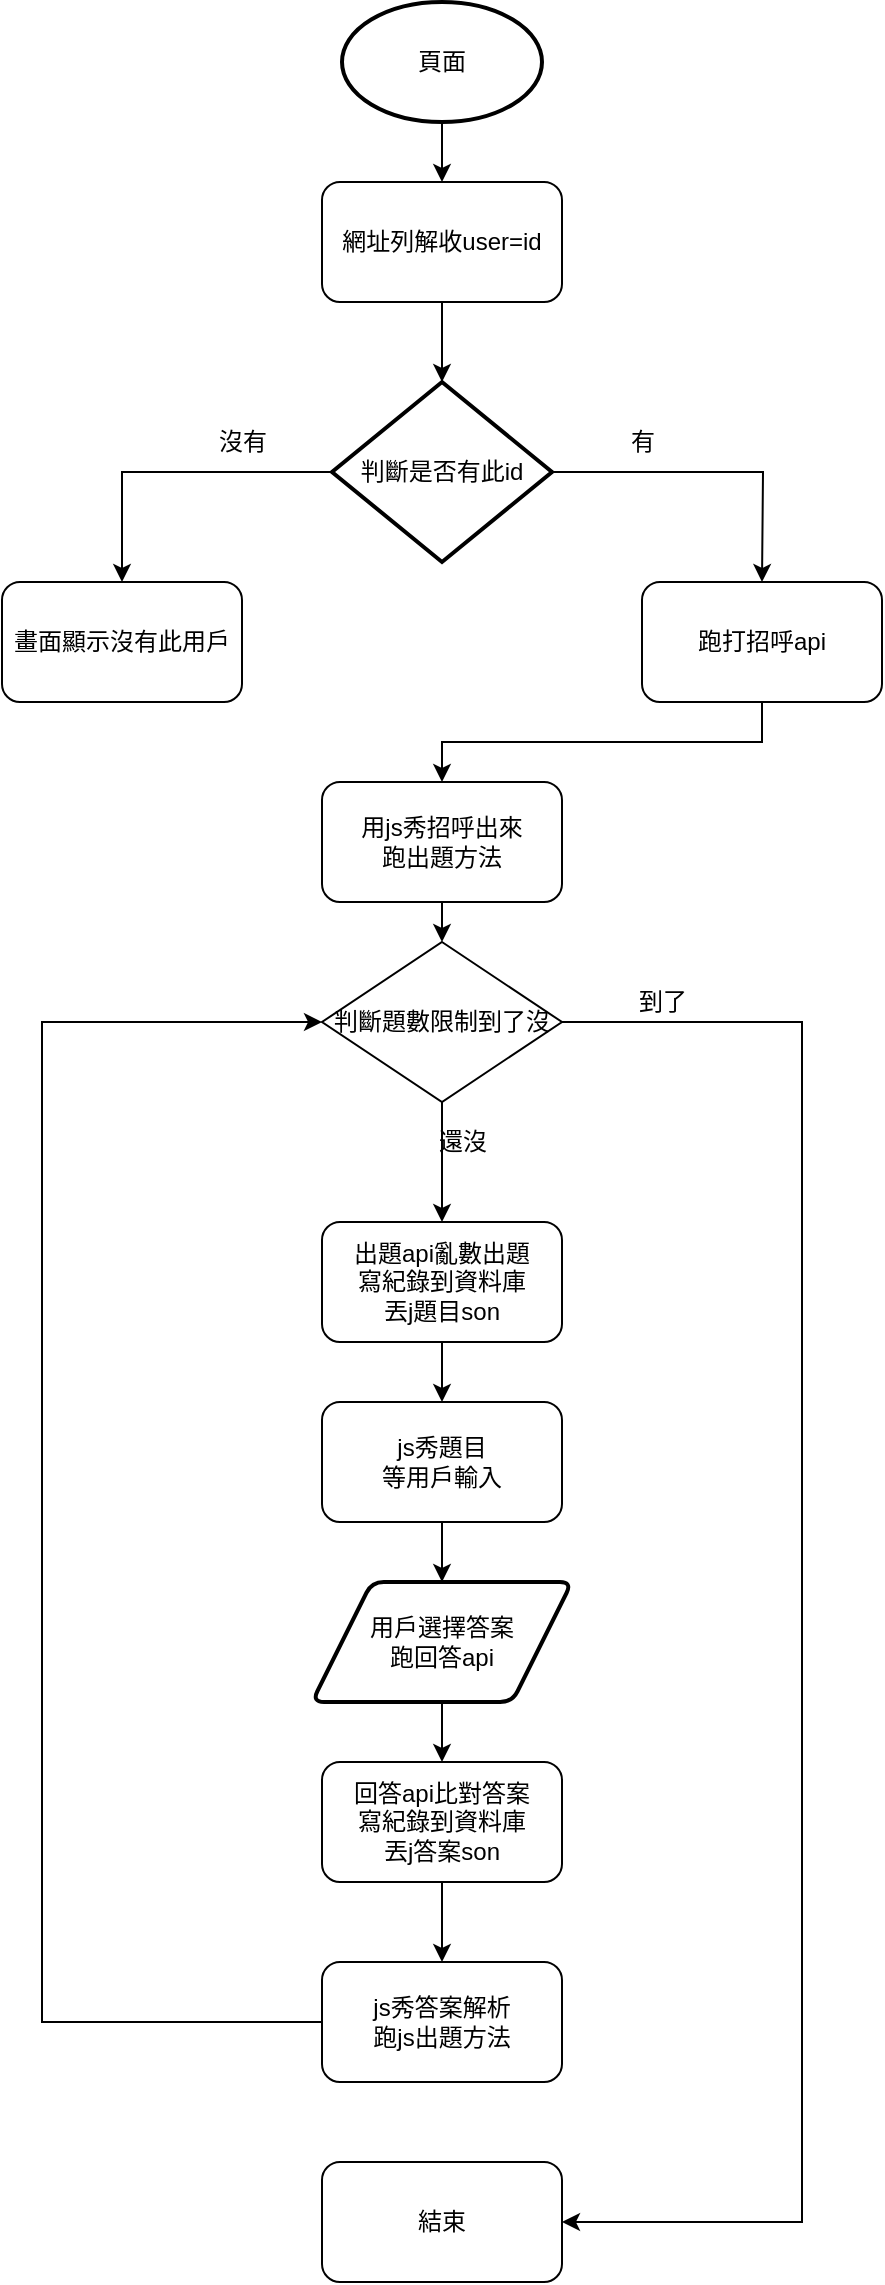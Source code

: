 <mxfile version="14.9.7" type="github"><diagram id="qVD_Ddcjk3obwNzJvVFi" name="Page-1"><mxGraphModel dx="1422" dy="762" grid="1" gridSize="10" guides="1" tooltips="1" connect="1" arrows="1" fold="1" page="1" pageScale="1" pageWidth="1169" pageHeight="1654" math="0" shadow="0"><root><mxCell id="0"/><mxCell id="1" parent="0"/><mxCell id="1LDeUR8kK-ZFBD-OeKCy-27" style="edgeStyle=elbowEdgeStyle;rounded=0;orthogonalLoop=1;jettySize=auto;elbow=vertical;html=1;entryX=0.5;entryY=0;entryDx=0;entryDy=0;" edge="1" parent="1" source="1LDeUR8kK-ZFBD-OeKCy-3" target="1LDeUR8kK-ZFBD-OeKCy-25"><mxGeometry relative="1" as="geometry"/></mxCell><mxCell id="1LDeUR8kK-ZFBD-OeKCy-3" value="頁面" style="strokeWidth=2;html=1;shape=mxgraph.flowchart.start_1;whiteSpace=wrap;" vertex="1" parent="1"><mxGeometry x="350" y="30" width="100" height="60" as="geometry"/></mxCell><mxCell id="1LDeUR8kK-ZFBD-OeKCy-13" style="edgeStyle=orthogonalEdgeStyle;rounded=0;orthogonalLoop=1;jettySize=auto;html=1;startArrow=none;" edge="1" parent="1" source="1LDeUR8kK-ZFBD-OeKCy-25"><mxGeometry relative="1" as="geometry"><mxPoint x="400" y="220" as="targetPoint"/></mxGeometry></mxCell><mxCell id="1LDeUR8kK-ZFBD-OeKCy-15" style="edgeStyle=orthogonalEdgeStyle;rounded=0;orthogonalLoop=1;jettySize=auto;html=1;" edge="1" parent="1" source="1LDeUR8kK-ZFBD-OeKCy-14"><mxGeometry relative="1" as="geometry"><mxPoint x="240" y="320" as="targetPoint"/><Array as="points"><mxPoint x="270" y="265"/><mxPoint x="270" y="265"/></Array></mxGeometry></mxCell><mxCell id="1LDeUR8kK-ZFBD-OeKCy-18" style="edgeStyle=orthogonalEdgeStyle;rounded=0;orthogonalLoop=1;jettySize=auto;html=1;" edge="1" parent="1" source="1LDeUR8kK-ZFBD-OeKCy-14"><mxGeometry relative="1" as="geometry"><mxPoint x="560" y="320" as="targetPoint"/></mxGeometry></mxCell><mxCell id="1LDeUR8kK-ZFBD-OeKCy-14" value="判斷是否有此id" style="strokeWidth=2;html=1;shape=mxgraph.flowchart.decision;whiteSpace=wrap;" vertex="1" parent="1"><mxGeometry x="345" y="220" width="110" height="90" as="geometry"/></mxCell><mxCell id="1LDeUR8kK-ZFBD-OeKCy-16" value="畫面顯示沒有此用戶" style="rounded=1;whiteSpace=wrap;html=1;" vertex="1" parent="1"><mxGeometry x="180" y="320" width="120" height="60" as="geometry"/></mxCell><mxCell id="1LDeUR8kK-ZFBD-OeKCy-17" value="沒有" style="text;html=1;align=center;verticalAlign=middle;resizable=0;points=[];autosize=1;strokeColor=none;" vertex="1" parent="1"><mxGeometry x="280" y="240" width="40" height="20" as="geometry"/></mxCell><mxCell id="1LDeUR8kK-ZFBD-OeKCy-21" style="rounded=0;orthogonalLoop=1;jettySize=auto;html=1;edgeStyle=elbowEdgeStyle;elbow=vertical;" edge="1" parent="1"><mxGeometry relative="1" as="geometry"><mxPoint x="400" y="420" as="targetPoint"/><mxPoint x="560" y="380" as="sourcePoint"/><Array as="points"><mxPoint x="480" y="400"/></Array></mxGeometry></mxCell><mxCell id="1LDeUR8kK-ZFBD-OeKCy-19" value="跑打招呼api" style="rounded=1;whiteSpace=wrap;html=1;" vertex="1" parent="1"><mxGeometry x="500" y="320" width="120" height="60" as="geometry"/></mxCell><mxCell id="1LDeUR8kK-ZFBD-OeKCy-20" value="有" style="text;html=1;align=center;verticalAlign=middle;resizable=0;points=[];autosize=1;strokeColor=none;" vertex="1" parent="1"><mxGeometry x="485" y="240" width="30" height="20" as="geometry"/></mxCell><mxCell id="1LDeUR8kK-ZFBD-OeKCy-41" value="" style="edgeStyle=elbowEdgeStyle;rounded=0;orthogonalLoop=1;jettySize=auto;elbow=vertical;html=1;" edge="1" parent="1" source="1LDeUR8kK-ZFBD-OeKCy-22" target="1LDeUR8kK-ZFBD-OeKCy-39"><mxGeometry relative="1" as="geometry"/></mxCell><mxCell id="1LDeUR8kK-ZFBD-OeKCy-22" value="用js秀招呼出來&lt;br&gt;跑出題方法" style="rounded=1;whiteSpace=wrap;html=1;" vertex="1" parent="1"><mxGeometry x="340" y="420" width="120" height="60" as="geometry"/></mxCell><mxCell id="1LDeUR8kK-ZFBD-OeKCy-31" style="edgeStyle=elbowEdgeStyle;rounded=0;orthogonalLoop=1;jettySize=auto;elbow=vertical;html=1;" edge="1" parent="1" source="1LDeUR8kK-ZFBD-OeKCy-24"><mxGeometry relative="1" as="geometry"><mxPoint x="400" y="820" as="targetPoint"/></mxGeometry></mxCell><mxCell id="1LDeUR8kK-ZFBD-OeKCy-24" value="js秀題目&lt;br&gt;等用戶輸入" style="rounded=1;whiteSpace=wrap;html=1;" vertex="1" parent="1"><mxGeometry x="340" y="730" width="120" height="60" as="geometry"/></mxCell><mxCell id="1LDeUR8kK-ZFBD-OeKCy-25" value="&lt;span&gt;網址列解收user=id&lt;/span&gt;" style="rounded=1;whiteSpace=wrap;html=1;" vertex="1" parent="1"><mxGeometry x="340" y="120" width="120" height="60" as="geometry"/></mxCell><mxCell id="1LDeUR8kK-ZFBD-OeKCy-38" value="" style="edgeStyle=elbowEdgeStyle;rounded=0;orthogonalLoop=1;jettySize=auto;elbow=vertical;html=1;" edge="1" parent="1" source="1LDeUR8kK-ZFBD-OeKCy-28" target="1LDeUR8kK-ZFBD-OeKCy-35"><mxGeometry relative="1" as="geometry"/></mxCell><mxCell id="1LDeUR8kK-ZFBD-OeKCy-28" value="用戶選擇答案&lt;br&gt;跑回答api" style="shape=parallelogram;html=1;strokeWidth=2;perimeter=parallelogramPerimeter;whiteSpace=wrap;rounded=1;arcSize=12;size=0.23;" vertex="1" parent="1"><mxGeometry x="335" y="820" width="130" height="60" as="geometry"/></mxCell><mxCell id="1LDeUR8kK-ZFBD-OeKCy-34" value="" style="edgeStyle=elbowEdgeStyle;rounded=0;orthogonalLoop=1;jettySize=auto;elbow=vertical;html=1;" edge="1" parent="1" source="1LDeUR8kK-ZFBD-OeKCy-32" target="1LDeUR8kK-ZFBD-OeKCy-24"><mxGeometry relative="1" as="geometry"/></mxCell><mxCell id="1LDeUR8kK-ZFBD-OeKCy-32" value="出題api亂數出題&lt;br&gt;寫紀錄到資料庫&lt;br&gt;丟j題目son" style="rounded=1;whiteSpace=wrap;html=1;" vertex="1" parent="1"><mxGeometry x="340" y="640" width="120" height="60" as="geometry"/></mxCell><mxCell id="1LDeUR8kK-ZFBD-OeKCy-46" value="" style="edgeStyle=orthogonalEdgeStyle;rounded=0;orthogonalLoop=1;jettySize=auto;html=1;" edge="1" parent="1" source="1LDeUR8kK-ZFBD-OeKCy-35" target="1LDeUR8kK-ZFBD-OeKCy-45"><mxGeometry relative="1" as="geometry"/></mxCell><mxCell id="1LDeUR8kK-ZFBD-OeKCy-35" value="回答api比對答案&lt;br&gt;寫紀錄到資料庫&lt;br&gt;丟j答案son" style="rounded=1;whiteSpace=wrap;html=1;" vertex="1" parent="1"><mxGeometry x="340" y="910" width="120" height="60" as="geometry"/></mxCell><mxCell id="1LDeUR8kK-ZFBD-OeKCy-40" value="" style="edgeStyle=elbowEdgeStyle;rounded=0;orthogonalLoop=1;jettySize=auto;elbow=vertical;html=1;exitX=0.5;exitY=1;exitDx=0;exitDy=0;" edge="1" parent="1" source="1LDeUR8kK-ZFBD-OeKCy-39" target="1LDeUR8kK-ZFBD-OeKCy-32"><mxGeometry relative="1" as="geometry"><mxPoint x="400" y="620" as="sourcePoint"/></mxGeometry></mxCell><mxCell id="1LDeUR8kK-ZFBD-OeKCy-48" style="edgeStyle=orthogonalEdgeStyle;rounded=0;orthogonalLoop=1;jettySize=auto;html=1;entryX=1;entryY=0.5;entryDx=0;entryDy=0;entryPerimeter=0;" edge="1" parent="1" source="1LDeUR8kK-ZFBD-OeKCy-39" target="1LDeUR8kK-ZFBD-OeKCy-49"><mxGeometry relative="1" as="geometry"><mxPoint x="470" y="1150" as="targetPoint"/><Array as="points"><mxPoint x="580" y="540"/><mxPoint x="580" y="1140"/></Array></mxGeometry></mxCell><mxCell id="1LDeUR8kK-ZFBD-OeKCy-39" value="判斷題數限制到了沒" style="rhombus;whiteSpace=wrap;html=1;" vertex="1" parent="1"><mxGeometry x="340" y="500" width="120" height="80" as="geometry"/></mxCell><mxCell id="1LDeUR8kK-ZFBD-OeKCy-42" value="還沒" style="text;html=1;align=center;verticalAlign=middle;resizable=0;points=[];autosize=1;strokeColor=none;" vertex="1" parent="1"><mxGeometry x="390" y="590" width="40" height="20" as="geometry"/></mxCell><mxCell id="1LDeUR8kK-ZFBD-OeKCy-47" style="edgeStyle=orthogonalEdgeStyle;rounded=0;orthogonalLoop=1;jettySize=auto;html=1;entryX=0;entryY=0.5;entryDx=0;entryDy=0;" edge="1" parent="1" source="1LDeUR8kK-ZFBD-OeKCy-45" target="1LDeUR8kK-ZFBD-OeKCy-39"><mxGeometry relative="1" as="geometry"><mxPoint x="330" y="540" as="targetPoint"/><Array as="points"><mxPoint x="200" y="1040"/><mxPoint x="200" y="540"/></Array></mxGeometry></mxCell><mxCell id="1LDeUR8kK-ZFBD-OeKCy-45" value="js秀答案解析&lt;br&gt;跑js出題方法" style="rounded=1;whiteSpace=wrap;html=1;" vertex="1" parent="1"><mxGeometry x="340" y="1010" width="120" height="60" as="geometry"/></mxCell><mxCell id="1LDeUR8kK-ZFBD-OeKCy-49" value="結束" style="rounded=1;whiteSpace=wrap;html=1;" vertex="1" parent="1"><mxGeometry x="340" y="1110" width="120" height="60" as="geometry"/></mxCell><mxCell id="1LDeUR8kK-ZFBD-OeKCy-50" value="到了" style="text;html=1;align=center;verticalAlign=middle;resizable=0;points=[];autosize=1;strokeColor=none;" vertex="1" parent="1"><mxGeometry x="490" y="520" width="40" height="20" as="geometry"/></mxCell></root></mxGraphModel></diagram></mxfile>